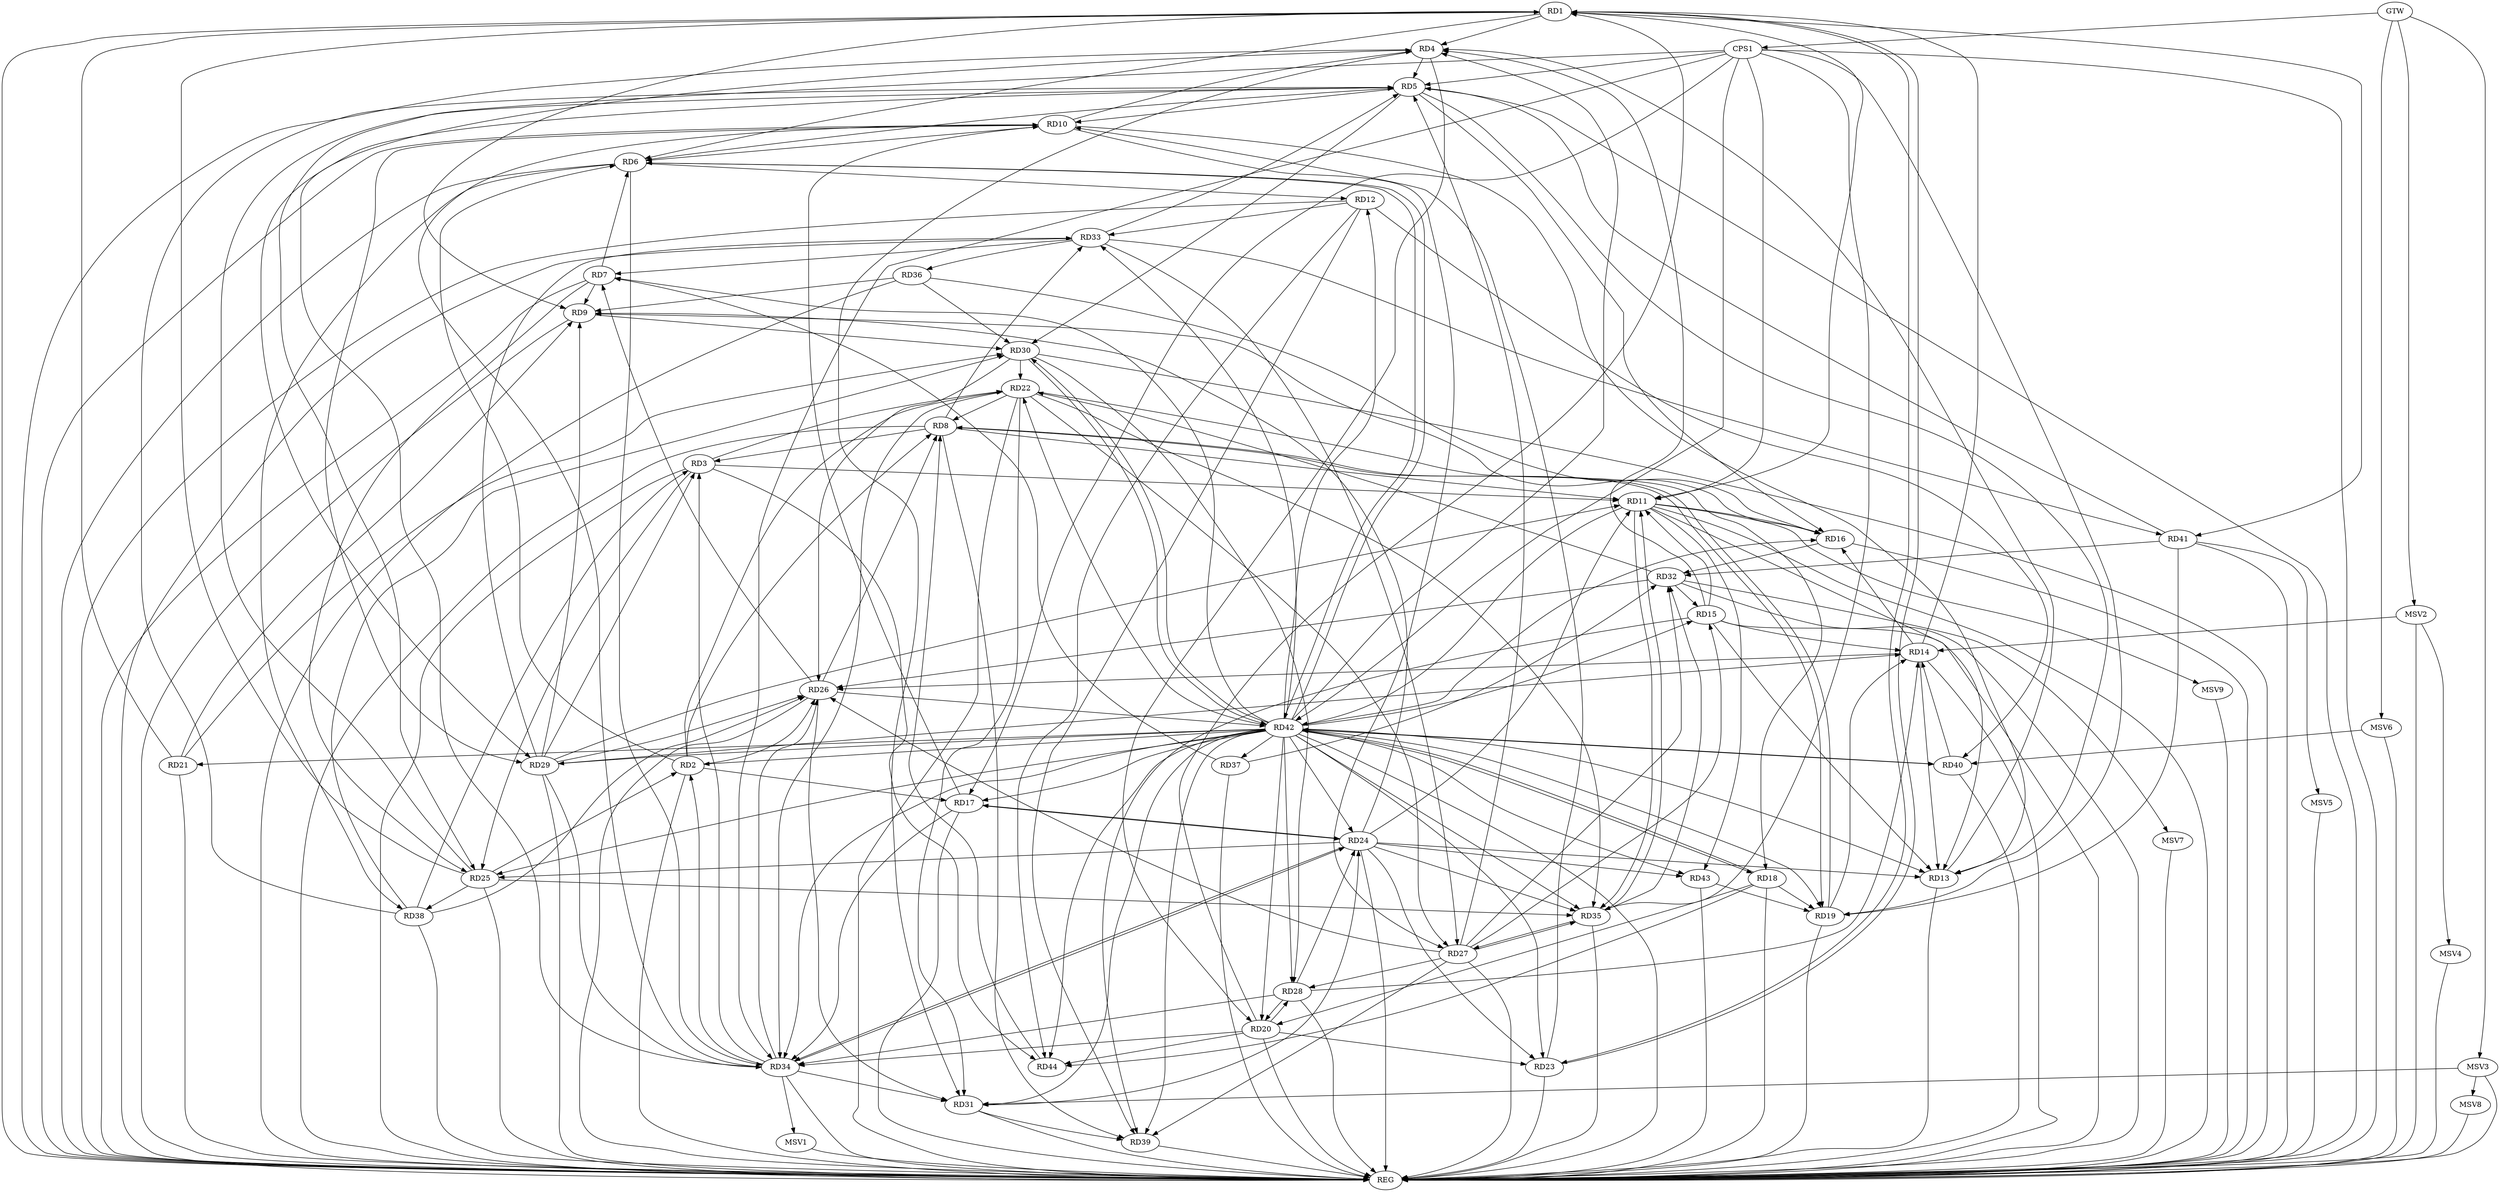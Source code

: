 strict digraph G {
  RD1 [ label="RD1" ];
  RD2 [ label="RD2" ];
  RD3 [ label="RD3" ];
  RD4 [ label="RD4" ];
  RD5 [ label="RD5" ];
  RD6 [ label="RD6" ];
  RD7 [ label="RD7" ];
  RD8 [ label="RD8" ];
  RD9 [ label="RD9" ];
  RD10 [ label="RD10" ];
  RD11 [ label="RD11" ];
  RD12 [ label="RD12" ];
  RD13 [ label="RD13" ];
  RD14 [ label="RD14" ];
  RD15 [ label="RD15" ];
  RD16 [ label="RD16" ];
  RD17 [ label="RD17" ];
  RD18 [ label="RD18" ];
  RD19 [ label="RD19" ];
  RD20 [ label="RD20" ];
  RD21 [ label="RD21" ];
  RD22 [ label="RD22" ];
  RD23 [ label="RD23" ];
  RD24 [ label="RD24" ];
  RD25 [ label="RD25" ];
  RD26 [ label="RD26" ];
  RD27 [ label="RD27" ];
  RD28 [ label="RD28" ];
  RD29 [ label="RD29" ];
  RD30 [ label="RD30" ];
  RD31 [ label="RD31" ];
  RD32 [ label="RD32" ];
  RD33 [ label="RD33" ];
  RD34 [ label="RD34" ];
  RD35 [ label="RD35" ];
  RD36 [ label="RD36" ];
  RD37 [ label="RD37" ];
  RD38 [ label="RD38" ];
  RD39 [ label="RD39" ];
  RD40 [ label="RD40" ];
  RD41 [ label="RD41" ];
  RD42 [ label="RD42" ];
  RD43 [ label="RD43" ];
  RD44 [ label="RD44" ];
  CPS1 [ label="CPS1" ];
  GTW [ label="GTW" ];
  REG [ label="REG" ];
  MSV1 [ label="MSV1" ];
  MSV2 [ label="MSV2" ];
  MSV3 [ label="MSV3" ];
  MSV4 [ label="MSV4" ];
  MSV5 [ label="MSV5" ];
  MSV6 [ label="MSV6" ];
  MSV7 [ label="MSV7" ];
  MSV8 [ label="MSV8" ];
  MSV9 [ label="MSV9" ];
  RD1 -> RD4;
  RD1 -> RD6;
  RD1 -> RD9;
  RD1 -> RD11;
  RD14 -> RD1;
  RD20 -> RD1;
  RD21 -> RD1;
  RD1 -> RD23;
  RD23 -> RD1;
  RD25 -> RD1;
  RD1 -> RD41;
  RD2 -> RD6;
  RD2 -> RD8;
  RD2 -> RD17;
  RD2 -> RD22;
  RD25 -> RD2;
  RD2 -> RD26;
  RD34 -> RD2;
  RD8 -> RD3;
  RD3 -> RD11;
  RD3 -> RD22;
  RD3 -> RD25;
  RD29 -> RD3;
  RD34 -> RD3;
  RD38 -> RD3;
  RD3 -> RD44;
  RD4 -> RD5;
  RD10 -> RD4;
  RD13 -> RD4;
  RD15 -> RD4;
  RD4 -> RD20;
  RD4 -> RD31;
  RD34 -> RD4;
  RD6 -> RD5;
  RD5 -> RD10;
  RD5 -> RD13;
  RD5 -> RD16;
  RD25 -> RD5;
  RD27 -> RD5;
  RD5 -> RD29;
  RD5 -> RD30;
  RD33 -> RD5;
  RD38 -> RD5;
  RD41 -> RD5;
  RD7 -> RD6;
  RD10 -> RD6;
  RD6 -> RD12;
  RD6 -> RD34;
  RD6 -> RD38;
  RD6 -> RD42;
  RD7 -> RD9;
  RD7 -> RD25;
  RD26 -> RD7;
  RD33 -> RD7;
  RD37 -> RD7;
  RD8 -> RD11;
  RD8 -> RD19;
  RD19 -> RD8;
  RD22 -> RD8;
  RD26 -> RD8;
  RD8 -> RD33;
  RD8 -> RD39;
  RD44 -> RD8;
  RD16 -> RD9;
  RD21 -> RD9;
  RD24 -> RD9;
  RD29 -> RD9;
  RD9 -> RD30;
  RD36 -> RD9;
  RD10 -> RD13;
  RD17 -> RD10;
  RD23 -> RD10;
  RD10 -> RD27;
  RD10 -> RD29;
  RD34 -> RD10;
  RD11 -> RD13;
  RD15 -> RD11;
  RD11 -> RD16;
  RD24 -> RD11;
  RD29 -> RD11;
  RD11 -> RD35;
  RD35 -> RD11;
  RD11 -> RD42;
  RD11 -> RD43;
  RD12 -> RD33;
  RD12 -> RD39;
  RD12 -> RD40;
  RD12 -> RD44;
  RD14 -> RD13;
  RD15 -> RD13;
  RD24 -> RD13;
  RD15 -> RD14;
  RD14 -> RD16;
  RD19 -> RD14;
  RD14 -> RD26;
  RD28 -> RD14;
  RD29 -> RD14;
  RD40 -> RD14;
  RD27 -> RD15;
  RD32 -> RD15;
  RD15 -> RD39;
  RD42 -> RD15;
  RD16 -> RD32;
  RD36 -> RD16;
  RD42 -> RD16;
  RD17 -> RD24;
  RD24 -> RD17;
  RD17 -> RD34;
  RD42 -> RD17;
  RD18 -> RD19;
  RD18 -> RD20;
  RD22 -> RD18;
  RD18 -> RD42;
  RD18 -> RD44;
  RD41 -> RD19;
  RD42 -> RD19;
  RD43 -> RD19;
  RD20 -> RD23;
  RD20 -> RD28;
  RD28 -> RD20;
  RD20 -> RD34;
  RD20 -> RD44;
  RD21 -> RD30;
  RD22 -> RD27;
  RD30 -> RD22;
  RD22 -> RD31;
  RD32 -> RD22;
  RD22 -> RD34;
  RD22 -> RD35;
  RD24 -> RD23;
  RD24 -> RD25;
  RD28 -> RD24;
  RD31 -> RD24;
  RD24 -> RD34;
  RD34 -> RD24;
  RD24 -> RD35;
  RD24 -> RD43;
  RD25 -> RD35;
  RD25 -> RD38;
  RD42 -> RD25;
  RD27 -> RD26;
  RD29 -> RD26;
  RD30 -> RD26;
  RD26 -> RD31;
  RD32 -> RD26;
  RD34 -> RD26;
  RD38 -> RD26;
  RD26 -> RD42;
  RD27 -> RD28;
  RD27 -> RD32;
  RD33 -> RD27;
  RD27 -> RD35;
  RD35 -> RD27;
  RD27 -> RD39;
  RD30 -> RD28;
  RD28 -> RD34;
  RD29 -> RD33;
  RD29 -> RD34;
  RD36 -> RD30;
  RD38 -> RD30;
  RD30 -> RD42;
  RD42 -> RD30;
  RD34 -> RD31;
  RD31 -> RD39;
  RD42 -> RD31;
  RD35 -> RD32;
  RD37 -> RD32;
  RD41 -> RD32;
  RD33 -> RD36;
  RD33 -> RD41;
  RD42 -> RD33;
  RD42 -> RD35;
  RD40 -> RD42;
  RD42 -> RD43;
  CPS1 -> RD19;
  CPS1 -> RD11;
  CPS1 -> RD34;
  CPS1 -> RD42;
  CPS1 -> RD25;
  CPS1 -> RD17;
  CPS1 -> RD35;
  CPS1 -> RD5;
  GTW -> CPS1;
  RD1 -> REG;
  RD2 -> REG;
  RD3 -> REG;
  RD4 -> REG;
  RD5 -> REG;
  RD6 -> REG;
  RD7 -> REG;
  RD8 -> REG;
  RD9 -> REG;
  RD10 -> REG;
  RD11 -> REG;
  RD12 -> REG;
  RD13 -> REG;
  RD14 -> REG;
  RD15 -> REG;
  RD16 -> REG;
  RD17 -> REG;
  RD18 -> REG;
  RD19 -> REG;
  RD20 -> REG;
  RD21 -> REG;
  RD22 -> REG;
  RD23 -> REG;
  RD24 -> REG;
  RD25 -> REG;
  RD26 -> REG;
  RD27 -> REG;
  RD28 -> REG;
  RD29 -> REG;
  RD30 -> REG;
  RD31 -> REG;
  RD32 -> REG;
  RD33 -> REG;
  RD34 -> REG;
  RD35 -> REG;
  RD36 -> REG;
  RD37 -> REG;
  RD38 -> REG;
  RD39 -> REG;
  RD40 -> REG;
  RD41 -> REG;
  RD42 -> REG;
  RD43 -> REG;
  CPS1 -> REG;
  RD42 -> RD23;
  RD42 -> RD39;
  RD42 -> RD18;
  RD42 -> RD34;
  RD42 -> RD40;
  RD42 -> RD7;
  RD42 -> RD44;
  RD42 -> RD13;
  RD42 -> RD29;
  RD42 -> RD22;
  RD42 -> RD21;
  RD42 -> RD6;
  RD42 -> RD20;
  RD42 -> RD28;
  RD42 -> RD4;
  RD42 -> RD12;
  RD42 -> RD37;
  RD42 -> RD2;
  RD42 -> RD24;
  RD34 -> MSV1;
  MSV1 -> REG;
  MSV2 -> RD14;
  GTW -> MSV2;
  MSV2 -> REG;
  MSV3 -> RD31;
  GTW -> MSV3;
  MSV3 -> REG;
  MSV2 -> MSV4;
  MSV4 -> REG;
  RD41 -> MSV5;
  MSV5 -> REG;
  MSV6 -> RD40;
  GTW -> MSV6;
  MSV6 -> REG;
  RD32 -> MSV7;
  MSV7 -> REG;
  MSV3 -> MSV8;
  MSV8 -> REG;
  RD11 -> MSV9;
  MSV9 -> REG;
}
